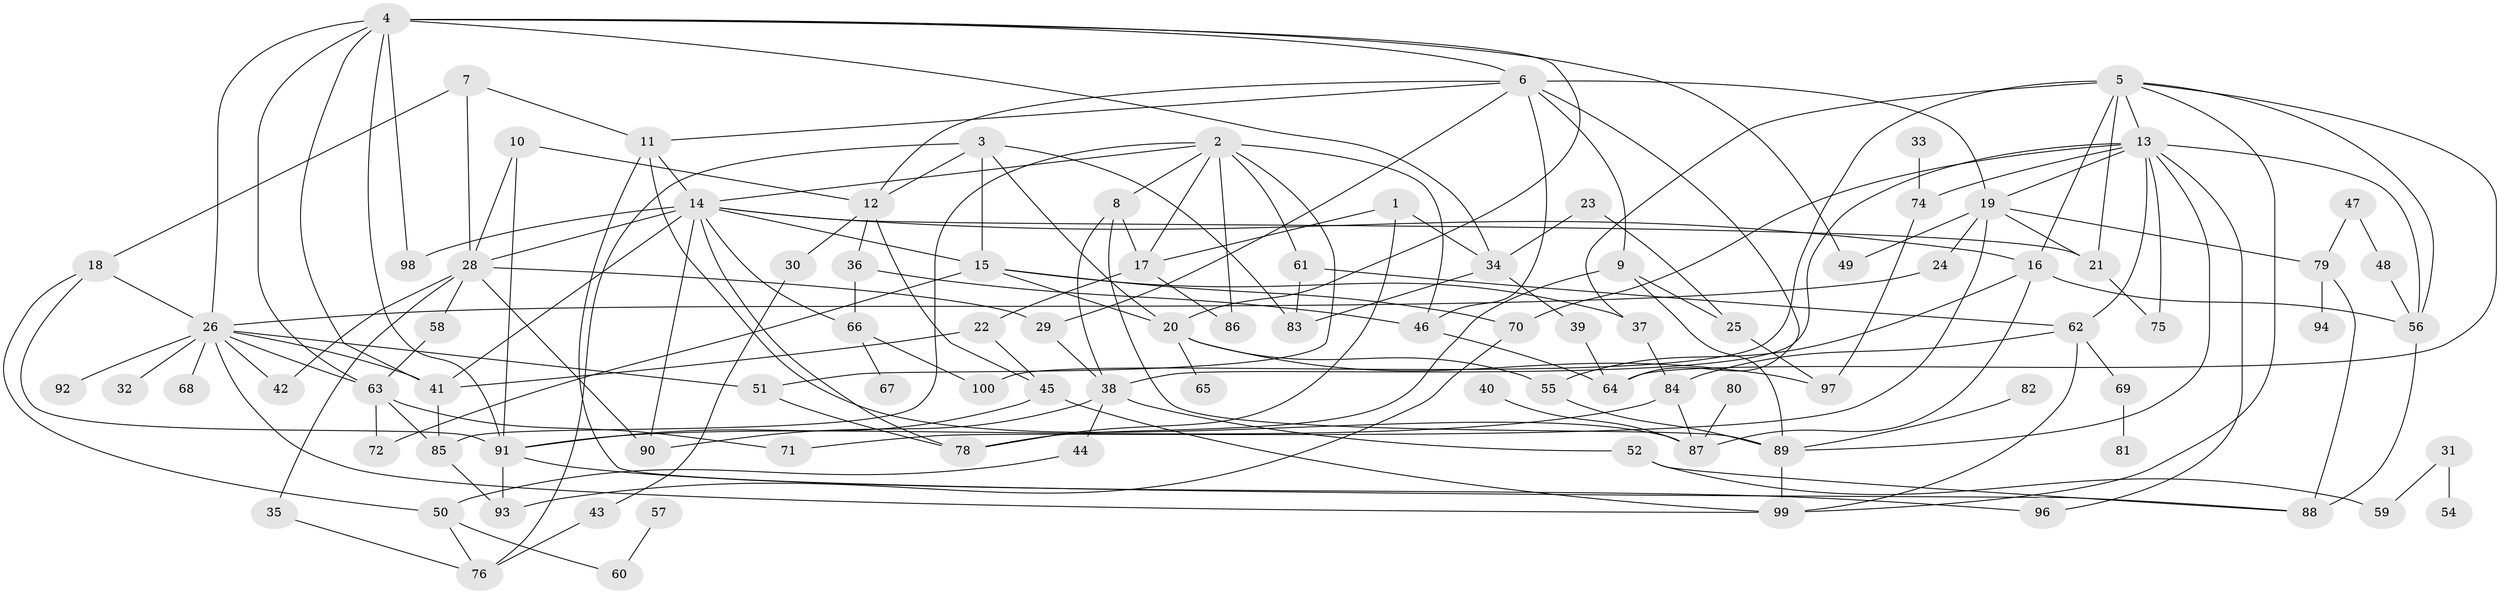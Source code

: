 // original degree distribution, {1: 0.1357142857142857, 3: 0.2357142857142857, 4: 0.17142857142857143, 2: 0.22857142857142856, 6: 0.07857142857142857, 7: 0.014285714285714285, 0: 0.03571428571428571, 8: 0.014285714285714285, 5: 0.08571428571428572}
// Generated by graph-tools (version 1.1) at 2025/48/03/04/25 22:48:05]
// undirected, 95 vertices, 173 edges
graph export_dot {
  node [color=gray90,style=filled];
  1;
  2;
  3;
  4;
  5;
  6;
  7;
  8;
  9;
  10;
  11;
  12;
  13;
  14;
  15;
  16;
  17;
  18;
  19;
  20;
  21;
  22;
  23;
  24;
  25;
  26;
  28;
  29;
  30;
  31;
  32;
  33;
  34;
  35;
  36;
  37;
  38;
  39;
  40;
  41;
  42;
  43;
  44;
  45;
  46;
  47;
  48;
  49;
  50;
  51;
  52;
  54;
  55;
  56;
  57;
  58;
  59;
  60;
  61;
  62;
  63;
  64;
  65;
  66;
  67;
  68;
  69;
  70;
  71;
  72;
  74;
  75;
  76;
  78;
  79;
  80;
  81;
  82;
  83;
  84;
  85;
  86;
  87;
  88;
  89;
  90;
  91;
  92;
  93;
  94;
  96;
  97;
  98;
  99;
  100;
  1 -- 17 [weight=1.0];
  1 -- 34 [weight=1.0];
  1 -- 78 [weight=1.0];
  2 -- 8 [weight=1.0];
  2 -- 14 [weight=1.0];
  2 -- 17 [weight=1.0];
  2 -- 46 [weight=2.0];
  2 -- 51 [weight=1.0];
  2 -- 61 [weight=1.0];
  2 -- 85 [weight=1.0];
  2 -- 86 [weight=1.0];
  3 -- 12 [weight=1.0];
  3 -- 15 [weight=1.0];
  3 -- 20 [weight=1.0];
  3 -- 76 [weight=1.0];
  3 -- 83 [weight=1.0];
  4 -- 6 [weight=1.0];
  4 -- 20 [weight=1.0];
  4 -- 26 [weight=2.0];
  4 -- 34 [weight=1.0];
  4 -- 41 [weight=1.0];
  4 -- 49 [weight=1.0];
  4 -- 63 [weight=1.0];
  4 -- 91 [weight=1.0];
  4 -- 98 [weight=1.0];
  5 -- 13 [weight=1.0];
  5 -- 16 [weight=1.0];
  5 -- 21 [weight=1.0];
  5 -- 37 [weight=1.0];
  5 -- 56 [weight=1.0];
  5 -- 64 [weight=1.0];
  5 -- 99 [weight=1.0];
  5 -- 100 [weight=1.0];
  6 -- 9 [weight=1.0];
  6 -- 11 [weight=1.0];
  6 -- 12 [weight=1.0];
  6 -- 19 [weight=1.0];
  6 -- 29 [weight=1.0];
  6 -- 46 [weight=1.0];
  6 -- 64 [weight=1.0];
  7 -- 11 [weight=1.0];
  7 -- 18 [weight=1.0];
  7 -- 28 [weight=1.0];
  8 -- 17 [weight=1.0];
  8 -- 38 [weight=1.0];
  8 -- 89 [weight=1.0];
  9 -- 25 [weight=1.0];
  9 -- 78 [weight=1.0];
  9 -- 89 [weight=1.0];
  10 -- 12 [weight=1.0];
  10 -- 28 [weight=1.0];
  10 -- 91 [weight=1.0];
  11 -- 14 [weight=2.0];
  11 -- 87 [weight=1.0];
  11 -- 88 [weight=1.0];
  12 -- 30 [weight=1.0];
  12 -- 36 [weight=1.0];
  12 -- 45 [weight=1.0];
  13 -- 19 [weight=1.0];
  13 -- 38 [weight=1.0];
  13 -- 56 [weight=1.0];
  13 -- 62 [weight=1.0];
  13 -- 70 [weight=1.0];
  13 -- 74 [weight=1.0];
  13 -- 75 [weight=1.0];
  13 -- 89 [weight=1.0];
  13 -- 96 [weight=1.0];
  14 -- 15 [weight=1.0];
  14 -- 16 [weight=1.0];
  14 -- 21 [weight=1.0];
  14 -- 28 [weight=1.0];
  14 -- 41 [weight=1.0];
  14 -- 66 [weight=1.0];
  14 -- 78 [weight=1.0];
  14 -- 90 [weight=1.0];
  14 -- 98 [weight=1.0];
  15 -- 20 [weight=1.0];
  15 -- 37 [weight=1.0];
  15 -- 70 [weight=1.0];
  15 -- 72 [weight=1.0];
  16 -- 55 [weight=1.0];
  16 -- 56 [weight=1.0];
  16 -- 87 [weight=1.0];
  17 -- 22 [weight=1.0];
  17 -- 86 [weight=1.0];
  18 -- 26 [weight=1.0];
  18 -- 50 [weight=1.0];
  18 -- 91 [weight=1.0];
  19 -- 21 [weight=1.0];
  19 -- 24 [weight=1.0];
  19 -- 49 [weight=1.0];
  19 -- 71 [weight=1.0];
  19 -- 79 [weight=1.0];
  20 -- 55 [weight=1.0];
  20 -- 65 [weight=1.0];
  20 -- 97 [weight=1.0];
  21 -- 75 [weight=1.0];
  22 -- 41 [weight=1.0];
  22 -- 45 [weight=1.0];
  23 -- 25 [weight=1.0];
  23 -- 34 [weight=1.0];
  24 -- 26 [weight=1.0];
  25 -- 97 [weight=1.0];
  26 -- 32 [weight=1.0];
  26 -- 41 [weight=1.0];
  26 -- 42 [weight=1.0];
  26 -- 51 [weight=1.0];
  26 -- 63 [weight=1.0];
  26 -- 68 [weight=1.0];
  26 -- 92 [weight=1.0];
  26 -- 99 [weight=1.0];
  28 -- 29 [weight=1.0];
  28 -- 35 [weight=1.0];
  28 -- 42 [weight=1.0];
  28 -- 58 [weight=1.0];
  28 -- 90 [weight=1.0];
  29 -- 38 [weight=1.0];
  30 -- 43 [weight=1.0];
  31 -- 54 [weight=1.0];
  31 -- 59 [weight=1.0];
  33 -- 74 [weight=1.0];
  34 -- 39 [weight=1.0];
  34 -- 83 [weight=1.0];
  35 -- 76 [weight=1.0];
  36 -- 46 [weight=1.0];
  36 -- 66 [weight=1.0];
  37 -- 84 [weight=1.0];
  38 -- 44 [weight=1.0];
  38 -- 52 [weight=1.0];
  38 -- 90 [weight=1.0];
  39 -- 64 [weight=1.0];
  40 -- 87 [weight=1.0];
  41 -- 85 [weight=1.0];
  43 -- 76 [weight=1.0];
  44 -- 50 [weight=1.0];
  45 -- 91 [weight=1.0];
  45 -- 99 [weight=1.0];
  46 -- 64 [weight=1.0];
  47 -- 48 [weight=1.0];
  47 -- 79 [weight=1.0];
  48 -- 56 [weight=1.0];
  50 -- 60 [weight=1.0];
  50 -- 76 [weight=1.0];
  51 -- 78 [weight=1.0];
  52 -- 59 [weight=1.0];
  52 -- 88 [weight=1.0];
  55 -- 89 [weight=1.0];
  56 -- 88 [weight=1.0];
  57 -- 60 [weight=1.0];
  58 -- 63 [weight=1.0];
  61 -- 62 [weight=1.0];
  61 -- 83 [weight=1.0];
  62 -- 69 [weight=1.0];
  62 -- 84 [weight=1.0];
  62 -- 99 [weight=1.0];
  63 -- 71 [weight=1.0];
  63 -- 72 [weight=1.0];
  63 -- 85 [weight=1.0];
  66 -- 67 [weight=1.0];
  66 -- 100 [weight=1.0];
  69 -- 81 [weight=1.0];
  70 -- 93 [weight=1.0];
  74 -- 97 [weight=1.0];
  79 -- 88 [weight=1.0];
  79 -- 94 [weight=1.0];
  80 -- 87 [weight=1.0];
  82 -- 89 [weight=1.0];
  84 -- 87 [weight=1.0];
  84 -- 91 [weight=1.0];
  85 -- 93 [weight=1.0];
  89 -- 99 [weight=1.0];
  91 -- 93 [weight=1.0];
  91 -- 96 [weight=1.0];
}
